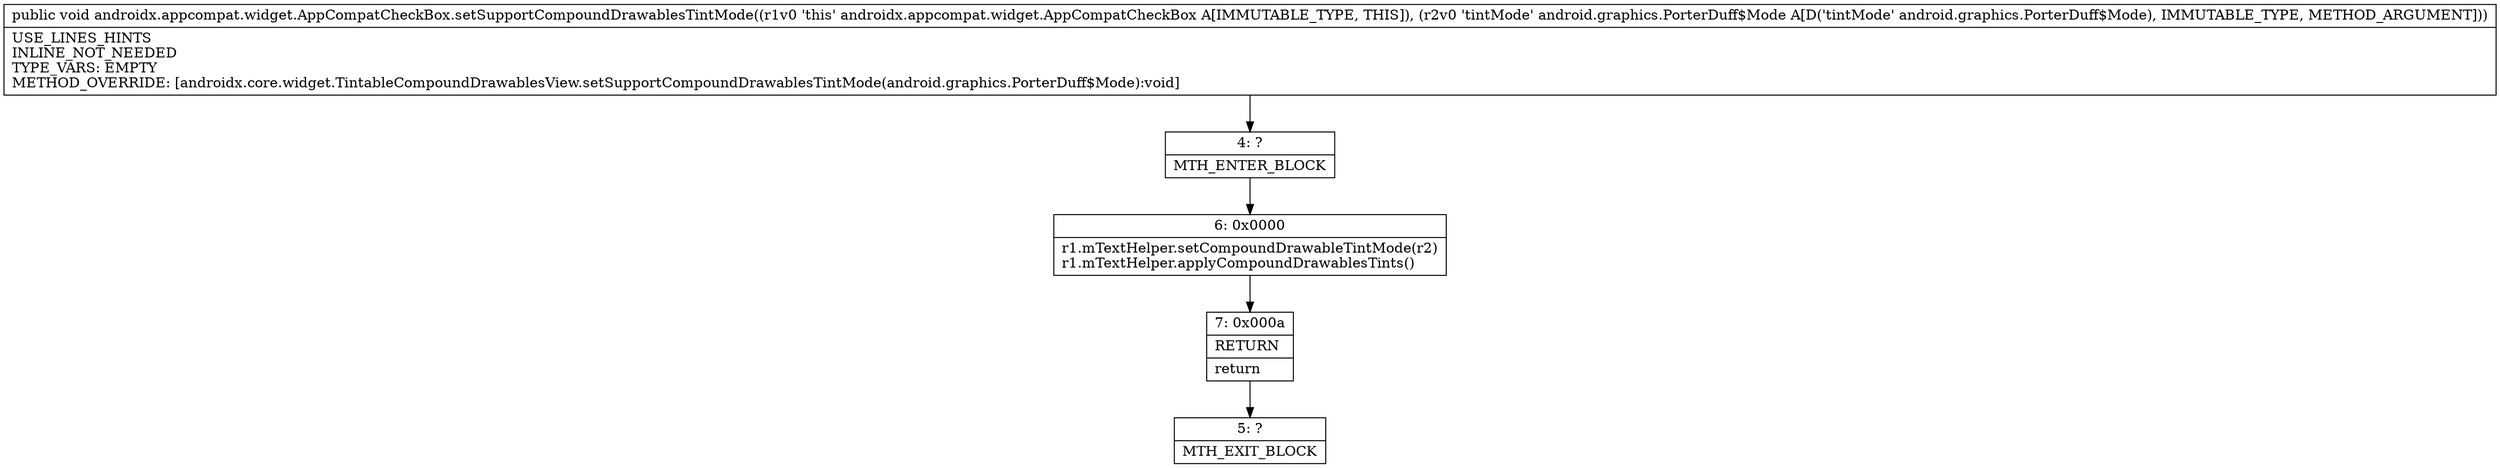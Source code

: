 digraph "CFG forandroidx.appcompat.widget.AppCompatCheckBox.setSupportCompoundDrawablesTintMode(Landroid\/graphics\/PorterDuff$Mode;)V" {
Node_4 [shape=record,label="{4\:\ ?|MTH_ENTER_BLOCK\l}"];
Node_6 [shape=record,label="{6\:\ 0x0000|r1.mTextHelper.setCompoundDrawableTintMode(r2)\lr1.mTextHelper.applyCompoundDrawablesTints()\l}"];
Node_7 [shape=record,label="{7\:\ 0x000a|RETURN\l|return\l}"];
Node_5 [shape=record,label="{5\:\ ?|MTH_EXIT_BLOCK\l}"];
MethodNode[shape=record,label="{public void androidx.appcompat.widget.AppCompatCheckBox.setSupportCompoundDrawablesTintMode((r1v0 'this' androidx.appcompat.widget.AppCompatCheckBox A[IMMUTABLE_TYPE, THIS]), (r2v0 'tintMode' android.graphics.PorterDuff$Mode A[D('tintMode' android.graphics.PorterDuff$Mode), IMMUTABLE_TYPE, METHOD_ARGUMENT]))  | USE_LINES_HINTS\lINLINE_NOT_NEEDED\lTYPE_VARS: EMPTY\lMETHOD_OVERRIDE: [androidx.core.widget.TintableCompoundDrawablesView.setSupportCompoundDrawablesTintMode(android.graphics.PorterDuff$Mode):void]\l}"];
MethodNode -> Node_4;Node_4 -> Node_6;
Node_6 -> Node_7;
Node_7 -> Node_5;
}

